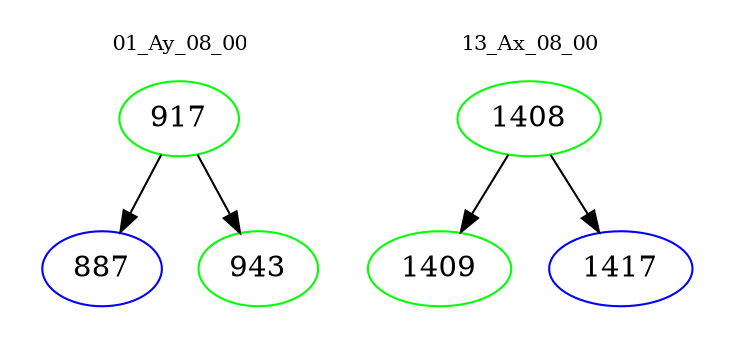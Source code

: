 digraph{
subgraph cluster_0 {
color = white
label = "01_Ay_08_00";
fontsize=10;
T0_917 [label="917", color="green"]
T0_917 -> T0_887 [color="black"]
T0_887 [label="887", color="blue"]
T0_917 -> T0_943 [color="black"]
T0_943 [label="943", color="green"]
}
subgraph cluster_1 {
color = white
label = "13_Ax_08_00";
fontsize=10;
T1_1408 [label="1408", color="green"]
T1_1408 -> T1_1409 [color="black"]
T1_1409 [label="1409", color="green"]
T1_1408 -> T1_1417 [color="black"]
T1_1417 [label="1417", color="blue"]
}
}

